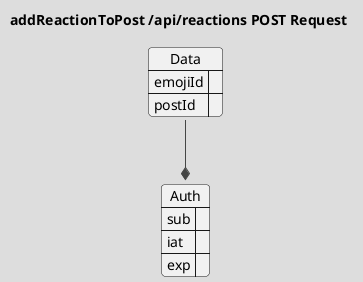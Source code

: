 @startuml addReactionToPost-Request
!theme toy
skinparam linetype ortho
title "addReactionToPost /api/reactions POST Request"

json Data {
    "emojiId": "",
    "postId": ""
}

json Auth {
    "sub": "",
    "iat": "",
    "exp": ""
}

Data --* Auth
@enduml
@startuml addReactionToPost-Response
!theme toy
title "addReactionToPost /api/reactions POST Response"

json Data {
    "reactionId": ""
}
@enduml
